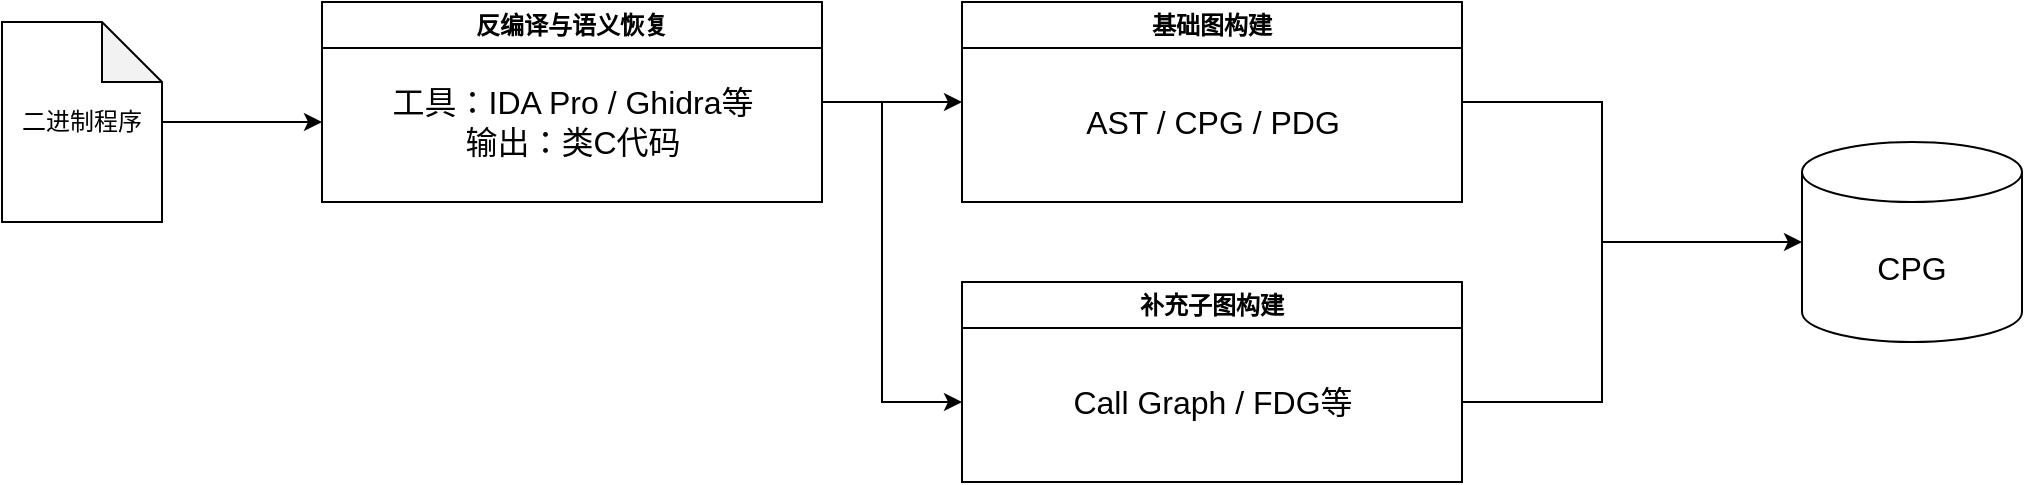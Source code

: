 <mxfile version="27.1.6">
  <diagram name="第 1 页" id="eBL2vpNSO-SFw83EQikt">
    <mxGraphModel dx="1042" dy="562" grid="1" gridSize="10" guides="1" tooltips="1" connect="1" arrows="1" fold="1" page="1" pageScale="1" pageWidth="827" pageHeight="1169" math="0" shadow="0">
      <root>
        <mxCell id="0" />
        <mxCell id="1" parent="0" />
        <mxCell id="XVMjnSvKcHxapfFBS7dv-11" value="" style="edgeStyle=orthogonalEdgeStyle;rounded=0;orthogonalLoop=1;jettySize=auto;html=1;" edge="1" parent="1" source="XVMjnSvKcHxapfFBS7dv-2">
          <mxGeometry relative="1" as="geometry">
            <mxPoint x="320" y="300" as="targetPoint" />
          </mxGeometry>
        </mxCell>
        <mxCell id="XVMjnSvKcHxapfFBS7dv-2" value="二进制程序" style="shape=note;whiteSpace=wrap;html=1;backgroundOutline=1;darkOpacity=0.05;" vertex="1" parent="1">
          <mxGeometry x="160" y="250" width="80" height="100" as="geometry" />
        </mxCell>
        <mxCell id="XVMjnSvKcHxapfFBS7dv-12" value="" style="edgeStyle=orthogonalEdgeStyle;rounded=0;orthogonalLoop=1;jettySize=auto;html=1;entryX=0;entryY=0.5;entryDx=0;entryDy=0;" edge="1" parent="1" source="XVMjnSvKcHxapfFBS7dv-3" target="XVMjnSvKcHxapfFBS7dv-5">
          <mxGeometry relative="1" as="geometry" />
        </mxCell>
        <mxCell id="XVMjnSvKcHxapfFBS7dv-3" value="反编译与语义恢复" style="swimlane;whiteSpace=wrap;html=1;" vertex="1" parent="1">
          <mxGeometry x="320" y="240" width="250" height="100" as="geometry" />
        </mxCell>
        <mxCell id="XVMjnSvKcHxapfFBS7dv-4" value="&lt;font style=&quot;font-size: 16px;&quot;&gt;工具：IDA Pro / Ghidra等&lt;/font&gt;&lt;div&gt;&lt;font style=&quot;font-size: 16px;&quot;&gt;输出：类C代码&lt;/font&gt;&lt;/div&gt;" style="text;html=1;align=center;verticalAlign=middle;resizable=0;points=[];autosize=1;strokeColor=none;fillColor=none;" vertex="1" parent="XVMjnSvKcHxapfFBS7dv-3">
          <mxGeometry x="25" y="35" width="200" height="50" as="geometry" />
        </mxCell>
        <mxCell id="XVMjnSvKcHxapfFBS7dv-5" value="基础图构建" style="swimlane;whiteSpace=wrap;html=1;" vertex="1" parent="1">
          <mxGeometry x="640" y="240" width="250" height="100" as="geometry" />
        </mxCell>
        <mxCell id="XVMjnSvKcHxapfFBS7dv-6" value="&lt;span style=&quot;font-size: 16px;&quot;&gt;AST / CPG / PDG&lt;/span&gt;" style="text;html=1;align=center;verticalAlign=middle;resizable=0;points=[];autosize=1;strokeColor=none;fillColor=none;" vertex="1" parent="XVMjnSvKcHxapfFBS7dv-5">
          <mxGeometry x="50" y="45" width="150" height="30" as="geometry" />
        </mxCell>
        <mxCell id="XVMjnSvKcHxapfFBS7dv-7" value="补充子图构建" style="swimlane;whiteSpace=wrap;html=1;" vertex="1" parent="1">
          <mxGeometry x="640" y="380" width="250" height="100" as="geometry" />
        </mxCell>
        <mxCell id="XVMjnSvKcHxapfFBS7dv-8" value="&lt;span style=&quot;font-size: 16px;&quot;&gt;Call Graph / FDG等&lt;/span&gt;" style="text;html=1;align=center;verticalAlign=middle;resizable=0;points=[];autosize=1;strokeColor=none;fillColor=none;" vertex="1" parent="XVMjnSvKcHxapfFBS7dv-7">
          <mxGeometry x="45" y="45" width="160" height="30" as="geometry" />
        </mxCell>
        <mxCell id="XVMjnSvKcHxapfFBS7dv-13" value="" style="endArrow=classic;html=1;rounded=0;" edge="1" parent="1">
          <mxGeometry width="50" height="50" relative="1" as="geometry">
            <mxPoint x="600" y="290" as="sourcePoint" />
            <mxPoint x="640" y="440" as="targetPoint" />
            <Array as="points">
              <mxPoint x="600" y="440" />
            </Array>
          </mxGeometry>
        </mxCell>
        <mxCell id="XVMjnSvKcHxapfFBS7dv-14" value="&lt;font style=&quot;font-size: 16px;&quot;&gt;CPG&lt;/font&gt;" style="shape=cylinder3;whiteSpace=wrap;html=1;boundedLbl=1;backgroundOutline=1;size=15;" vertex="1" parent="1">
          <mxGeometry x="1060" y="310" width="110" height="100" as="geometry" />
        </mxCell>
        <mxCell id="XVMjnSvKcHxapfFBS7dv-16" value="" style="endArrow=classic;html=1;rounded=0;exitX=1;exitY=0.5;exitDx=0;exitDy=0;entryX=0;entryY=0.5;entryDx=0;entryDy=0;entryPerimeter=0;" edge="1" parent="1" source="XVMjnSvKcHxapfFBS7dv-5" target="XVMjnSvKcHxapfFBS7dv-14">
          <mxGeometry width="50" height="50" relative="1" as="geometry">
            <mxPoint x="610" y="310" as="sourcePoint" />
            <mxPoint x="660" y="260" as="targetPoint" />
            <Array as="points">
              <mxPoint x="960" y="290" />
              <mxPoint x="960" y="360" />
            </Array>
          </mxGeometry>
        </mxCell>
        <mxCell id="XVMjnSvKcHxapfFBS7dv-18" value="" style="endArrow=none;html=1;rounded=0;" edge="1" parent="1">
          <mxGeometry width="50" height="50" relative="1" as="geometry">
            <mxPoint x="890" y="440" as="sourcePoint" />
            <mxPoint x="960" y="360" as="targetPoint" />
            <Array as="points">
              <mxPoint x="960" y="440" />
            </Array>
          </mxGeometry>
        </mxCell>
      </root>
    </mxGraphModel>
  </diagram>
</mxfile>
